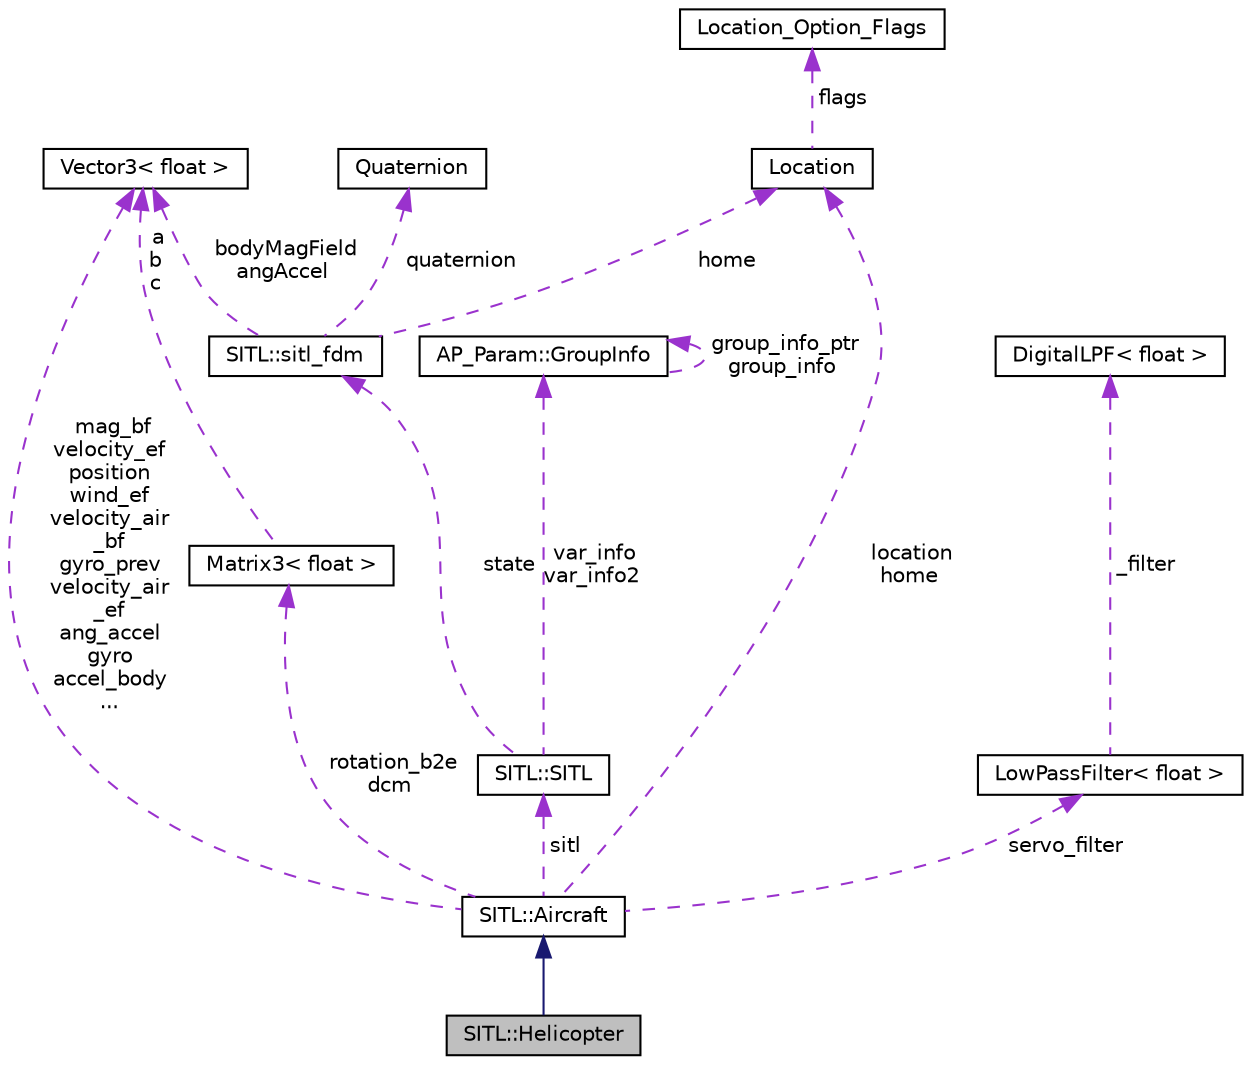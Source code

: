 digraph "SITL::Helicopter"
{
 // INTERACTIVE_SVG=YES
  edge [fontname="Helvetica",fontsize="10",labelfontname="Helvetica",labelfontsize="10"];
  node [fontname="Helvetica",fontsize="10",shape=record];
  Node1 [label="SITL::Helicopter",height=0.2,width=0.4,color="black", fillcolor="grey75", style="filled", fontcolor="black"];
  Node2 -> Node1 [dir="back",color="midnightblue",fontsize="10",style="solid",fontname="Helvetica"];
  Node2 [label="SITL::Aircraft",height=0.2,width=0.4,color="black", fillcolor="white", style="filled",URL="$classSITL_1_1Aircraft.html"];
  Node3 -> Node2 [dir="back",color="darkorchid3",fontsize="10",style="dashed",label=" rotation_b2e\ndcm" ,fontname="Helvetica"];
  Node3 [label="Matrix3\< float \>",height=0.2,width=0.4,color="black", fillcolor="white", style="filled",URL="$classMatrix3.html"];
  Node4 -> Node3 [dir="back",color="darkorchid3",fontsize="10",style="dashed",label=" a\nb\nc" ,fontname="Helvetica"];
  Node4 [label="Vector3\< float \>",height=0.2,width=0.4,color="black", fillcolor="white", style="filled",URL="$classVector3.html"];
  Node5 -> Node2 [dir="back",color="darkorchid3",fontsize="10",style="dashed",label=" servo_filter" ,fontname="Helvetica"];
  Node5 [label="LowPassFilter\< float \>",height=0.2,width=0.4,color="black", fillcolor="white", style="filled",URL="$classLowPassFilter.html"];
  Node6 -> Node5 [dir="back",color="darkorchid3",fontsize="10",style="dashed",label=" _filter" ,fontname="Helvetica"];
  Node6 [label="DigitalLPF\< float \>",height=0.2,width=0.4,color="black", fillcolor="white", style="filled",URL="$classDigitalLPF.html"];
  Node7 -> Node2 [dir="back",color="darkorchid3",fontsize="10",style="dashed",label=" sitl" ,fontname="Helvetica"];
  Node7 [label="SITL::SITL",height=0.2,width=0.4,color="black", fillcolor="white", style="filled",URL="$classSITL_1_1SITL.html"];
  Node8 -> Node7 [dir="back",color="darkorchid3",fontsize="10",style="dashed",label=" var_info\nvar_info2" ,fontname="Helvetica"];
  Node8 [label="AP_Param::GroupInfo",height=0.2,width=0.4,color="black", fillcolor="white", style="filled",URL="$structAP__Param_1_1GroupInfo.html"];
  Node8 -> Node8 [dir="back",color="darkorchid3",fontsize="10",style="dashed",label=" group_info_ptr\ngroup_info" ,fontname="Helvetica"];
  Node9 -> Node7 [dir="back",color="darkorchid3",fontsize="10",style="dashed",label=" state" ,fontname="Helvetica"];
  Node9 [label="SITL::sitl_fdm",height=0.2,width=0.4,color="black", fillcolor="white", style="filled",URL="$structSITL_1_1sitl__fdm.html"];
  Node10 -> Node9 [dir="back",color="darkorchid3",fontsize="10",style="dashed",label=" quaternion" ,fontname="Helvetica"];
  Node10 [label="Quaternion",height=0.2,width=0.4,color="black", fillcolor="white", style="filled",URL="$classQuaternion.html"];
  Node4 -> Node9 [dir="back",color="darkorchid3",fontsize="10",style="dashed",label=" bodyMagField\nangAccel" ,fontname="Helvetica"];
  Node11 -> Node9 [dir="back",color="darkorchid3",fontsize="10",style="dashed",label=" home" ,fontname="Helvetica"];
  Node11 [label="Location",height=0.2,width=0.4,color="black", fillcolor="white", style="filled",URL="$structLocation.html"];
  Node12 -> Node11 [dir="back",color="darkorchid3",fontsize="10",style="dashed",label=" flags" ,fontname="Helvetica"];
  Node12 [label="Location_Option_Flags",height=0.2,width=0.4,color="black", fillcolor="white", style="filled",URL="$structLocation__Option__Flags.html"];
  Node4 -> Node2 [dir="back",color="darkorchid3",fontsize="10",style="dashed",label=" mag_bf\nvelocity_ef\nposition\nwind_ef\nvelocity_air\l_bf\ngyro_prev\nvelocity_air\l_ef\nang_accel\ngyro\naccel_body\n..." ,fontname="Helvetica"];
  Node11 -> Node2 [dir="back",color="darkorchid3",fontsize="10",style="dashed",label=" location\nhome" ,fontname="Helvetica"];
}
